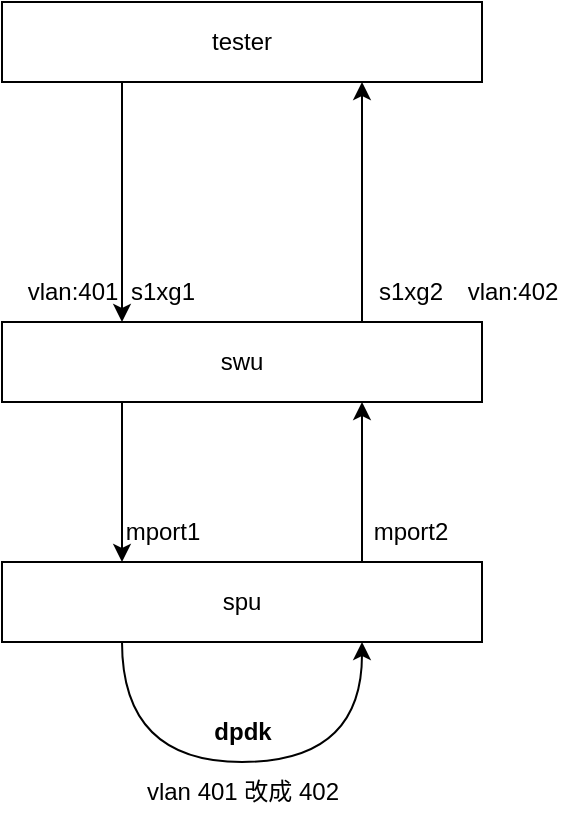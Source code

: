 <mxfile version="21.2.1" type="github">
  <diagram name="第 1 页" id="_fb_59e73cKpCFfRBRVF">
    <mxGraphModel dx="1434" dy="764" grid="1" gridSize="10" guides="1" tooltips="1" connect="1" arrows="1" fold="1" page="1" pageScale="1" pageWidth="827" pageHeight="1169" math="0" shadow="0">
      <root>
        <mxCell id="0" />
        <mxCell id="1" parent="0" />
        <mxCell id="wY5xuENfSCJPbYg1gd0B-4" style="edgeStyle=orthogonalEdgeStyle;rounded=0;orthogonalLoop=1;jettySize=auto;html=1;exitX=0.25;exitY=1;exitDx=0;exitDy=0;entryX=0.25;entryY=0;entryDx=0;entryDy=0;" edge="1" parent="1" source="wY5xuENfSCJPbYg1gd0B-1" target="wY5xuENfSCJPbYg1gd0B-2">
          <mxGeometry relative="1" as="geometry" />
        </mxCell>
        <mxCell id="wY5xuENfSCJPbYg1gd0B-1" value="tester" style="rounded=0;whiteSpace=wrap;html=1;" vertex="1" parent="1">
          <mxGeometry x="240" y="80" width="240" height="40" as="geometry" />
        </mxCell>
        <mxCell id="wY5xuENfSCJPbYg1gd0B-5" style="edgeStyle=orthogonalEdgeStyle;rounded=0;orthogonalLoop=1;jettySize=auto;html=1;exitX=0.25;exitY=1;exitDx=0;exitDy=0;entryX=0.25;entryY=0;entryDx=0;entryDy=0;" edge="1" parent="1" source="wY5xuENfSCJPbYg1gd0B-2" target="wY5xuENfSCJPbYg1gd0B-3">
          <mxGeometry relative="1" as="geometry" />
        </mxCell>
        <mxCell id="wY5xuENfSCJPbYg1gd0B-7" style="edgeStyle=orthogonalEdgeStyle;rounded=0;orthogonalLoop=1;jettySize=auto;html=1;exitX=0.75;exitY=0;exitDx=0;exitDy=0;entryX=0.75;entryY=1;entryDx=0;entryDy=0;" edge="1" parent="1" source="wY5xuENfSCJPbYg1gd0B-2" target="wY5xuENfSCJPbYg1gd0B-1">
          <mxGeometry relative="1" as="geometry" />
        </mxCell>
        <mxCell id="wY5xuENfSCJPbYg1gd0B-2" value="swu" style="rounded=0;whiteSpace=wrap;html=1;" vertex="1" parent="1">
          <mxGeometry x="240" y="240" width="240" height="40" as="geometry" />
        </mxCell>
        <mxCell id="wY5xuENfSCJPbYg1gd0B-6" style="edgeStyle=orthogonalEdgeStyle;rounded=0;orthogonalLoop=1;jettySize=auto;html=1;exitX=0.75;exitY=0;exitDx=0;exitDy=0;entryX=0.75;entryY=1;entryDx=0;entryDy=0;" edge="1" parent="1" source="wY5xuENfSCJPbYg1gd0B-3" target="wY5xuENfSCJPbYg1gd0B-2">
          <mxGeometry relative="1" as="geometry" />
        </mxCell>
        <mxCell id="wY5xuENfSCJPbYg1gd0B-3" value="spu" style="rounded=0;whiteSpace=wrap;html=1;" vertex="1" parent="1">
          <mxGeometry x="240" y="360" width="240" height="40" as="geometry" />
        </mxCell>
        <mxCell id="wY5xuENfSCJPbYg1gd0B-8" value="s1xg1" style="text;html=1;align=center;verticalAlign=middle;resizable=0;points=[];autosize=1;strokeColor=none;fillColor=none;" vertex="1" parent="1">
          <mxGeometry x="290" y="210" width="60" height="30" as="geometry" />
        </mxCell>
        <mxCell id="wY5xuENfSCJPbYg1gd0B-9" value="s1xg2" style="text;html=1;align=center;verticalAlign=middle;resizable=0;points=[];autosize=1;strokeColor=none;fillColor=none;" vertex="1" parent="1">
          <mxGeometry x="414" y="210" width="60" height="30" as="geometry" />
        </mxCell>
        <mxCell id="wY5xuENfSCJPbYg1gd0B-10" value="mport1" style="text;html=1;align=center;verticalAlign=middle;resizable=0;points=[];autosize=1;strokeColor=none;fillColor=none;" vertex="1" parent="1">
          <mxGeometry x="290" y="330" width="60" height="30" as="geometry" />
        </mxCell>
        <mxCell id="wY5xuENfSCJPbYg1gd0B-11" value="mport2" style="text;html=1;align=center;verticalAlign=middle;resizable=0;points=[];autosize=1;strokeColor=none;fillColor=none;" vertex="1" parent="1">
          <mxGeometry x="414" y="330" width="60" height="30" as="geometry" />
        </mxCell>
        <mxCell id="wY5xuENfSCJPbYg1gd0B-12" value="vlan:401" style="text;html=1;align=center;verticalAlign=middle;resizable=0;points=[];autosize=1;strokeColor=none;fillColor=none;" vertex="1" parent="1">
          <mxGeometry x="240" y="210" width="70" height="30" as="geometry" />
        </mxCell>
        <mxCell id="wY5xuENfSCJPbYg1gd0B-13" value="vlan:402" style="text;html=1;align=center;verticalAlign=middle;resizable=0;points=[];autosize=1;strokeColor=none;fillColor=none;" vertex="1" parent="1">
          <mxGeometry x="460" y="210" width="70" height="30" as="geometry" />
        </mxCell>
        <mxCell id="wY5xuENfSCJPbYg1gd0B-16" style="edgeStyle=orthogonalEdgeStyle;curved=1;rounded=0;orthogonalLoop=1;jettySize=auto;html=1;exitX=0.25;exitY=1;exitDx=0;exitDy=0;entryX=0.75;entryY=1;entryDx=0;entryDy=0;" edge="1" parent="1" source="wY5xuENfSCJPbYg1gd0B-3" target="wY5xuENfSCJPbYg1gd0B-3">
          <mxGeometry relative="1" as="geometry">
            <Array as="points">
              <mxPoint x="300" y="460" />
              <mxPoint x="420" y="460" />
            </Array>
          </mxGeometry>
        </mxCell>
        <mxCell id="wY5xuENfSCJPbYg1gd0B-17" value="vlan 401 改成 402" style="text;html=1;align=center;verticalAlign=middle;resizable=0;points=[];autosize=1;strokeColor=none;fillColor=none;" vertex="1" parent="1">
          <mxGeometry x="300" y="460" width="120" height="30" as="geometry" />
        </mxCell>
        <mxCell id="wY5xuENfSCJPbYg1gd0B-18" value="&lt;b&gt;dpdk&lt;/b&gt;" style="text;html=1;align=center;verticalAlign=middle;resizable=0;points=[];autosize=1;strokeColor=none;fillColor=none;" vertex="1" parent="1">
          <mxGeometry x="335" y="430" width="50" height="30" as="geometry" />
        </mxCell>
      </root>
    </mxGraphModel>
  </diagram>
</mxfile>
